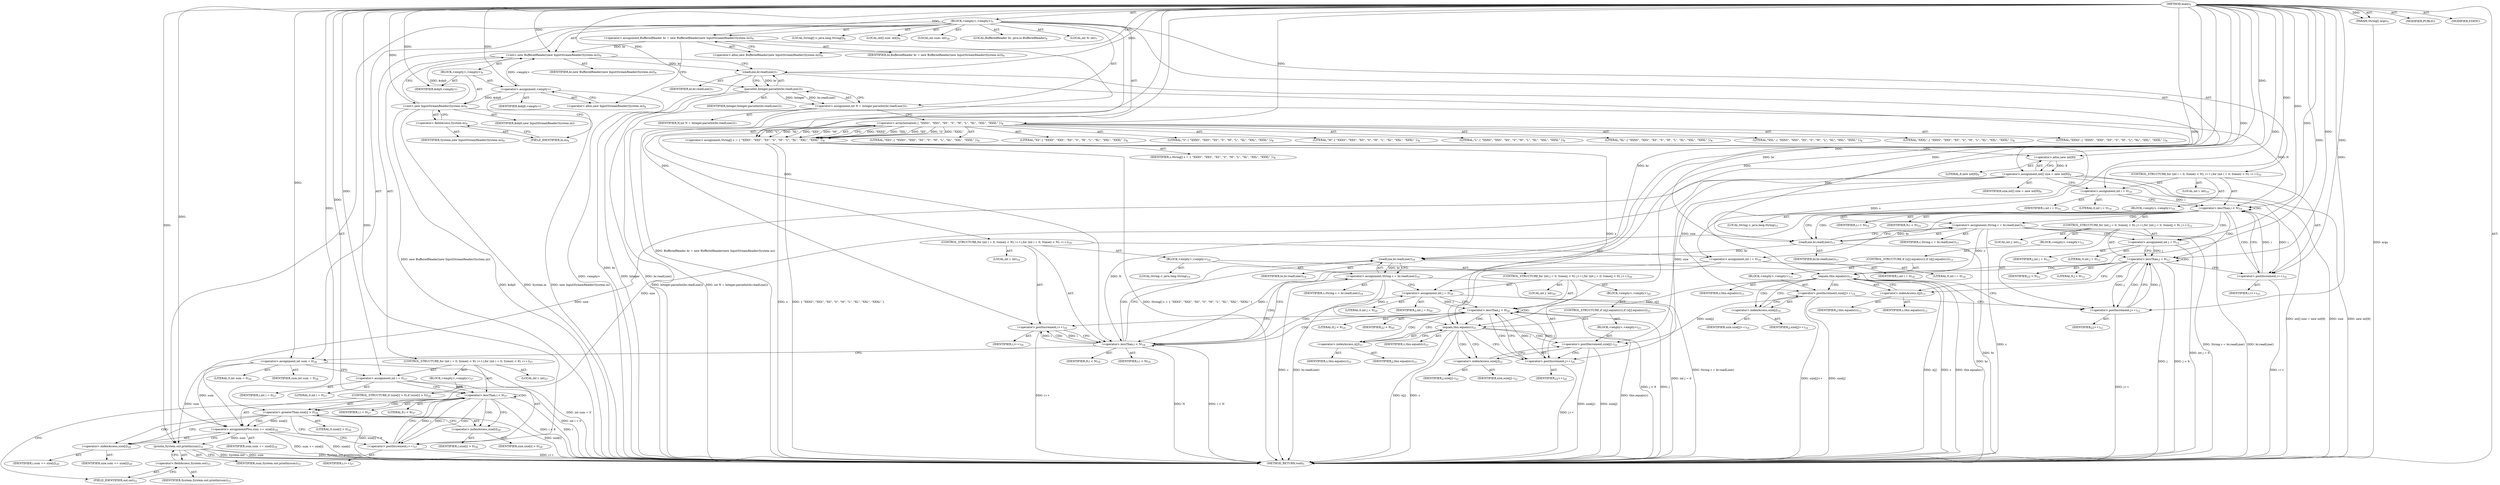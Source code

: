 digraph "main" {  
"19" [label = <(METHOD,main)<SUB>5</SUB>> ]
"20" [label = <(PARAM,String[] args)<SUB>5</SUB>> ]
"21" [label = <(BLOCK,&lt;empty&gt;,&lt;empty&gt;)<SUB>5</SUB>> ]
"4" [label = <(LOCAL,BufferedReader br: java.io.BufferedReader)<SUB>6</SUB>> ]
"22" [label = <(&lt;operator&gt;.assignment,BufferedReader br = new BufferedReader(new InputStreamReader(System.in)))<SUB>6</SUB>> ]
"23" [label = <(IDENTIFIER,br,BufferedReader br = new BufferedReader(new InputStreamReader(System.in)))<SUB>6</SUB>> ]
"24" [label = <(&lt;operator&gt;.alloc,new BufferedReader(new InputStreamReader(System.in)))<SUB>6</SUB>> ]
"25" [label = <(&lt;init&gt;,new BufferedReader(new InputStreamReader(System.in)))<SUB>6</SUB>> ]
"3" [label = <(IDENTIFIER,br,new BufferedReader(new InputStreamReader(System.in)))<SUB>6</SUB>> ]
"26" [label = <(BLOCK,&lt;empty&gt;,&lt;empty&gt;)<SUB>6</SUB>> ]
"27" [label = <(&lt;operator&gt;.assignment,&lt;empty&gt;)> ]
"28" [label = <(IDENTIFIER,$obj0,&lt;empty&gt;)> ]
"29" [label = <(&lt;operator&gt;.alloc,new InputStreamReader(System.in))<SUB>6</SUB>> ]
"30" [label = <(&lt;init&gt;,new InputStreamReader(System.in))<SUB>6</SUB>> ]
"31" [label = <(IDENTIFIER,$obj0,new InputStreamReader(System.in))> ]
"32" [label = <(&lt;operator&gt;.fieldAccess,System.in)<SUB>6</SUB>> ]
"33" [label = <(IDENTIFIER,System,new InputStreamReader(System.in))<SUB>6</SUB>> ]
"34" [label = <(FIELD_IDENTIFIER,in,in)<SUB>6</SUB>> ]
"35" [label = <(IDENTIFIER,$obj0,&lt;empty&gt;)> ]
"36" [label = <(LOCAL,int N: int)<SUB>7</SUB>> ]
"37" [label = <(&lt;operator&gt;.assignment,int N = Integer.parseInt(br.readLine()))<SUB>7</SUB>> ]
"38" [label = <(IDENTIFIER,N,int N = Integer.parseInt(br.readLine()))<SUB>7</SUB>> ]
"39" [label = <(parseInt,Integer.parseInt(br.readLine()))<SUB>7</SUB>> ]
"40" [label = <(IDENTIFIER,Integer,Integer.parseInt(br.readLine()))<SUB>7</SUB>> ]
"41" [label = <(readLine,br.readLine())<SUB>7</SUB>> ]
"42" [label = <(IDENTIFIER,br,br.readLine())<SUB>7</SUB>> ]
"43" [label = <(LOCAL,String[] s: java.lang.String[])<SUB>8</SUB>> ]
"44" [label = <(&lt;operator&gt;.assignment,String[] s = { &quot;XXXS&quot;, &quot;XXS&quot;, &quot;XS&quot;, &quot;S&quot;, &quot;M&quot;, &quot;L&quot;, &quot;XL&quot;, &quot;XXL&quot;, &quot;XXXL&quot; })<SUB>8</SUB>> ]
"45" [label = <(IDENTIFIER,s,String[] s = { &quot;XXXS&quot;, &quot;XXS&quot;, &quot;XS&quot;, &quot;S&quot;, &quot;M&quot;, &quot;L&quot;, &quot;XL&quot;, &quot;XXL&quot;, &quot;XXXL&quot; })<SUB>8</SUB>> ]
"46" [label = <(&lt;operator&gt;.arrayInitializer,{ &quot;XXXS&quot;, &quot;XXS&quot;, &quot;XS&quot;, &quot;S&quot;, &quot;M&quot;, &quot;L&quot;, &quot;XL&quot;, &quot;XXL&quot;, &quot;XXXL&quot; })<SUB>8</SUB>> ]
"47" [label = <(LITERAL,&quot;XXXS&quot;,{ &quot;XXXS&quot;, &quot;XXS&quot;, &quot;XS&quot;, &quot;S&quot;, &quot;M&quot;, &quot;L&quot;, &quot;XL&quot;, &quot;XXL&quot;, &quot;XXXL&quot; })<SUB>8</SUB>> ]
"48" [label = <(LITERAL,&quot;XXS&quot;,{ &quot;XXXS&quot;, &quot;XXS&quot;, &quot;XS&quot;, &quot;S&quot;, &quot;M&quot;, &quot;L&quot;, &quot;XL&quot;, &quot;XXL&quot;, &quot;XXXL&quot; })<SUB>8</SUB>> ]
"49" [label = <(LITERAL,&quot;XS&quot;,{ &quot;XXXS&quot;, &quot;XXS&quot;, &quot;XS&quot;, &quot;S&quot;, &quot;M&quot;, &quot;L&quot;, &quot;XL&quot;, &quot;XXL&quot;, &quot;XXXL&quot; })<SUB>8</SUB>> ]
"50" [label = <(LITERAL,&quot;S&quot;,{ &quot;XXXS&quot;, &quot;XXS&quot;, &quot;XS&quot;, &quot;S&quot;, &quot;M&quot;, &quot;L&quot;, &quot;XL&quot;, &quot;XXL&quot;, &quot;XXXL&quot; })<SUB>8</SUB>> ]
"51" [label = <(LITERAL,&quot;M&quot;,{ &quot;XXXS&quot;, &quot;XXS&quot;, &quot;XS&quot;, &quot;S&quot;, &quot;M&quot;, &quot;L&quot;, &quot;XL&quot;, &quot;XXL&quot;, &quot;XXXL&quot; })<SUB>8</SUB>> ]
"52" [label = <(LITERAL,&quot;L&quot;,{ &quot;XXXS&quot;, &quot;XXS&quot;, &quot;XS&quot;, &quot;S&quot;, &quot;M&quot;, &quot;L&quot;, &quot;XL&quot;, &quot;XXL&quot;, &quot;XXXL&quot; })<SUB>8</SUB>> ]
"53" [label = <(LITERAL,&quot;XL&quot;,{ &quot;XXXS&quot;, &quot;XXS&quot;, &quot;XS&quot;, &quot;S&quot;, &quot;M&quot;, &quot;L&quot;, &quot;XL&quot;, &quot;XXL&quot;, &quot;XXXL&quot; })<SUB>8</SUB>> ]
"54" [label = <(LITERAL,&quot;XXL&quot;,{ &quot;XXXS&quot;, &quot;XXS&quot;, &quot;XS&quot;, &quot;S&quot;, &quot;M&quot;, &quot;L&quot;, &quot;XL&quot;, &quot;XXL&quot;, &quot;XXXL&quot; })<SUB>8</SUB>> ]
"55" [label = <(LITERAL,&quot;XXXL&quot;,{ &quot;XXXS&quot;, &quot;XXS&quot;, &quot;XS&quot;, &quot;S&quot;, &quot;M&quot;, &quot;L&quot;, &quot;XL&quot;, &quot;XXL&quot;, &quot;XXXL&quot; })<SUB>8</SUB>> ]
"56" [label = <(LOCAL,int[] size: int[])<SUB>9</SUB>> ]
"57" [label = <(&lt;operator&gt;.assignment,int[] size = new int[9])<SUB>9</SUB>> ]
"58" [label = <(IDENTIFIER,size,int[] size = new int[9])<SUB>9</SUB>> ]
"59" [label = <(&lt;operator&gt;.alloc,new int[9])> ]
"60" [label = <(LITERAL,9,new int[9])<SUB>9</SUB>> ]
"61" [label = <(CONTROL_STRUCTURE,for (int i = 0; Some(i &lt; N); i++),for (int i = 0; Some(i &lt; N); i++))<SUB>10</SUB>> ]
"62" [label = <(LOCAL,int i: int)<SUB>10</SUB>> ]
"63" [label = <(&lt;operator&gt;.assignment,int i = 0)<SUB>10</SUB>> ]
"64" [label = <(IDENTIFIER,i,int i = 0)<SUB>10</SUB>> ]
"65" [label = <(LITERAL,0,int i = 0)<SUB>10</SUB>> ]
"66" [label = <(&lt;operator&gt;.lessThan,i &lt; N)<SUB>10</SUB>> ]
"67" [label = <(IDENTIFIER,i,i &lt; N)<SUB>10</SUB>> ]
"68" [label = <(IDENTIFIER,N,i &lt; N)<SUB>10</SUB>> ]
"69" [label = <(&lt;operator&gt;.postIncrement,i++)<SUB>10</SUB>> ]
"70" [label = <(IDENTIFIER,i,i++)<SUB>10</SUB>> ]
"71" [label = <(BLOCK,&lt;empty&gt;,&lt;empty&gt;)<SUB>10</SUB>> ]
"72" [label = <(LOCAL,String c: java.lang.String)<SUB>11</SUB>> ]
"73" [label = <(&lt;operator&gt;.assignment,String c = br.readLine())<SUB>11</SUB>> ]
"74" [label = <(IDENTIFIER,c,String c = br.readLine())<SUB>11</SUB>> ]
"75" [label = <(readLine,br.readLine())<SUB>11</SUB>> ]
"76" [label = <(IDENTIFIER,br,br.readLine())<SUB>11</SUB>> ]
"77" [label = <(CONTROL_STRUCTURE,for (int j = 0; Some(j &lt; 9); j++),for (int j = 0; Some(j &lt; 9); j++))<SUB>12</SUB>> ]
"78" [label = <(LOCAL,int j: int)<SUB>12</SUB>> ]
"79" [label = <(&lt;operator&gt;.assignment,int j = 0)<SUB>12</SUB>> ]
"80" [label = <(IDENTIFIER,j,int j = 0)<SUB>12</SUB>> ]
"81" [label = <(LITERAL,0,int j = 0)<SUB>12</SUB>> ]
"82" [label = <(&lt;operator&gt;.lessThan,j &lt; 9)<SUB>12</SUB>> ]
"83" [label = <(IDENTIFIER,j,j &lt; 9)<SUB>12</SUB>> ]
"84" [label = <(LITERAL,9,j &lt; 9)<SUB>12</SUB>> ]
"85" [label = <(&lt;operator&gt;.postIncrement,j++)<SUB>12</SUB>> ]
"86" [label = <(IDENTIFIER,j,j++)<SUB>12</SUB>> ]
"87" [label = <(BLOCK,&lt;empty&gt;,&lt;empty&gt;)<SUB>12</SUB>> ]
"88" [label = <(CONTROL_STRUCTURE,if (s[j].equals(c)),if (s[j].equals(c)))<SUB>13</SUB>> ]
"89" [label = <(equals,this.equals(c))<SUB>13</SUB>> ]
"90" [label = <(&lt;operator&gt;.indexAccess,s[j])<SUB>13</SUB>> ]
"91" [label = <(IDENTIFIER,s,this.equals(c))<SUB>13</SUB>> ]
"92" [label = <(IDENTIFIER,j,this.equals(c))<SUB>13</SUB>> ]
"93" [label = <(IDENTIFIER,c,this.equals(c))<SUB>13</SUB>> ]
"94" [label = <(BLOCK,&lt;empty&gt;,&lt;empty&gt;)<SUB>13</SUB>> ]
"95" [label = <(&lt;operator&gt;.postIncrement,size[j]++)<SUB>14</SUB>> ]
"96" [label = <(&lt;operator&gt;.indexAccess,size[j])<SUB>14</SUB>> ]
"97" [label = <(IDENTIFIER,size,size[j]++)<SUB>14</SUB>> ]
"98" [label = <(IDENTIFIER,j,size[j]++)<SUB>14</SUB>> ]
"99" [label = <(CONTROL_STRUCTURE,for (int i = 0; Some(i &lt; N); i++),for (int i = 0; Some(i &lt; N); i++))<SUB>18</SUB>> ]
"100" [label = <(LOCAL,int i: int)<SUB>18</SUB>> ]
"101" [label = <(&lt;operator&gt;.assignment,int i = 0)<SUB>18</SUB>> ]
"102" [label = <(IDENTIFIER,i,int i = 0)<SUB>18</SUB>> ]
"103" [label = <(LITERAL,0,int i = 0)<SUB>18</SUB>> ]
"104" [label = <(&lt;operator&gt;.lessThan,i &lt; N)<SUB>18</SUB>> ]
"105" [label = <(IDENTIFIER,i,i &lt; N)<SUB>18</SUB>> ]
"106" [label = <(IDENTIFIER,N,i &lt; N)<SUB>18</SUB>> ]
"107" [label = <(&lt;operator&gt;.postIncrement,i++)<SUB>18</SUB>> ]
"108" [label = <(IDENTIFIER,i,i++)<SUB>18</SUB>> ]
"109" [label = <(BLOCK,&lt;empty&gt;,&lt;empty&gt;)<SUB>18</SUB>> ]
"110" [label = <(LOCAL,String c: java.lang.String)<SUB>19</SUB>> ]
"111" [label = <(&lt;operator&gt;.assignment,String c = br.readLine())<SUB>19</SUB>> ]
"112" [label = <(IDENTIFIER,c,String c = br.readLine())<SUB>19</SUB>> ]
"113" [label = <(readLine,br.readLine())<SUB>19</SUB>> ]
"114" [label = <(IDENTIFIER,br,br.readLine())<SUB>19</SUB>> ]
"115" [label = <(CONTROL_STRUCTURE,for (int j = 0; Some(j &lt; 9); j++),for (int j = 0; Some(j &lt; 9); j++))<SUB>20</SUB>> ]
"116" [label = <(LOCAL,int j: int)<SUB>20</SUB>> ]
"117" [label = <(&lt;operator&gt;.assignment,int j = 0)<SUB>20</SUB>> ]
"118" [label = <(IDENTIFIER,j,int j = 0)<SUB>20</SUB>> ]
"119" [label = <(LITERAL,0,int j = 0)<SUB>20</SUB>> ]
"120" [label = <(&lt;operator&gt;.lessThan,j &lt; 9)<SUB>20</SUB>> ]
"121" [label = <(IDENTIFIER,j,j &lt; 9)<SUB>20</SUB>> ]
"122" [label = <(LITERAL,9,j &lt; 9)<SUB>20</SUB>> ]
"123" [label = <(&lt;operator&gt;.postIncrement,j++)<SUB>20</SUB>> ]
"124" [label = <(IDENTIFIER,j,j++)<SUB>20</SUB>> ]
"125" [label = <(BLOCK,&lt;empty&gt;,&lt;empty&gt;)<SUB>20</SUB>> ]
"126" [label = <(CONTROL_STRUCTURE,if (s[j].equals(c)),if (s[j].equals(c)))<SUB>21</SUB>> ]
"127" [label = <(equals,this.equals(c))<SUB>21</SUB>> ]
"128" [label = <(&lt;operator&gt;.indexAccess,s[j])<SUB>21</SUB>> ]
"129" [label = <(IDENTIFIER,s,this.equals(c))<SUB>21</SUB>> ]
"130" [label = <(IDENTIFIER,j,this.equals(c))<SUB>21</SUB>> ]
"131" [label = <(IDENTIFIER,c,this.equals(c))<SUB>21</SUB>> ]
"132" [label = <(BLOCK,&lt;empty&gt;,&lt;empty&gt;)<SUB>21</SUB>> ]
"133" [label = <(&lt;operator&gt;.postDecrement,size[j]--)<SUB>22</SUB>> ]
"134" [label = <(&lt;operator&gt;.indexAccess,size[j])<SUB>22</SUB>> ]
"135" [label = <(IDENTIFIER,size,size[j]--)<SUB>22</SUB>> ]
"136" [label = <(IDENTIFIER,j,size[j]--)<SUB>22</SUB>> ]
"137" [label = <(LOCAL,int sum: int)<SUB>26</SUB>> ]
"138" [label = <(&lt;operator&gt;.assignment,int sum = 0)<SUB>26</SUB>> ]
"139" [label = <(IDENTIFIER,sum,int sum = 0)<SUB>26</SUB>> ]
"140" [label = <(LITERAL,0,int sum = 0)<SUB>26</SUB>> ]
"141" [label = <(CONTROL_STRUCTURE,for (int i = 0; Some(i &lt; 9); i++),for (int i = 0; Some(i &lt; 9); i++))<SUB>27</SUB>> ]
"142" [label = <(LOCAL,int i: int)<SUB>27</SUB>> ]
"143" [label = <(&lt;operator&gt;.assignment,int i = 0)<SUB>27</SUB>> ]
"144" [label = <(IDENTIFIER,i,int i = 0)<SUB>27</SUB>> ]
"145" [label = <(LITERAL,0,int i = 0)<SUB>27</SUB>> ]
"146" [label = <(&lt;operator&gt;.lessThan,i &lt; 9)<SUB>27</SUB>> ]
"147" [label = <(IDENTIFIER,i,i &lt; 9)<SUB>27</SUB>> ]
"148" [label = <(LITERAL,9,i &lt; 9)<SUB>27</SUB>> ]
"149" [label = <(&lt;operator&gt;.postIncrement,i++)<SUB>27</SUB>> ]
"150" [label = <(IDENTIFIER,i,i++)<SUB>27</SUB>> ]
"151" [label = <(BLOCK,&lt;empty&gt;,&lt;empty&gt;)<SUB>27</SUB>> ]
"152" [label = <(CONTROL_STRUCTURE,if (size[i] &gt; 0),if (size[i] &gt; 0))<SUB>28</SUB>> ]
"153" [label = <(&lt;operator&gt;.greaterThan,size[i] &gt; 0)<SUB>28</SUB>> ]
"154" [label = <(&lt;operator&gt;.indexAccess,size[i])<SUB>28</SUB>> ]
"155" [label = <(IDENTIFIER,size,size[i] &gt; 0)<SUB>28</SUB>> ]
"156" [label = <(IDENTIFIER,i,size[i] &gt; 0)<SUB>28</SUB>> ]
"157" [label = <(LITERAL,0,size[i] &gt; 0)<SUB>28</SUB>> ]
"158" [label = <(&lt;operator&gt;.assignmentPlus,sum += size[i])<SUB>29</SUB>> ]
"159" [label = <(IDENTIFIER,sum,sum += size[i])<SUB>29</SUB>> ]
"160" [label = <(&lt;operator&gt;.indexAccess,size[i])<SUB>29</SUB>> ]
"161" [label = <(IDENTIFIER,size,sum += size[i])<SUB>29</SUB>> ]
"162" [label = <(IDENTIFIER,i,sum += size[i])<SUB>29</SUB>> ]
"163" [label = <(println,System.out.println(sum))<SUB>31</SUB>> ]
"164" [label = <(&lt;operator&gt;.fieldAccess,System.out)<SUB>31</SUB>> ]
"165" [label = <(IDENTIFIER,System,System.out.println(sum))<SUB>31</SUB>> ]
"166" [label = <(FIELD_IDENTIFIER,out,out)<SUB>31</SUB>> ]
"167" [label = <(IDENTIFIER,sum,System.out.println(sum))<SUB>31</SUB>> ]
"168" [label = <(MODIFIER,PUBLIC)> ]
"169" [label = <(MODIFIER,STATIC)> ]
"170" [label = <(METHOD_RETURN,void)<SUB>5</SUB>> ]
  "19" -> "20"  [ label = "AST: "] 
  "19" -> "21"  [ label = "AST: "] 
  "19" -> "168"  [ label = "AST: "] 
  "19" -> "169"  [ label = "AST: "] 
  "19" -> "170"  [ label = "AST: "] 
  "21" -> "4"  [ label = "AST: "] 
  "21" -> "22"  [ label = "AST: "] 
  "21" -> "25"  [ label = "AST: "] 
  "21" -> "36"  [ label = "AST: "] 
  "21" -> "37"  [ label = "AST: "] 
  "21" -> "43"  [ label = "AST: "] 
  "21" -> "44"  [ label = "AST: "] 
  "21" -> "56"  [ label = "AST: "] 
  "21" -> "57"  [ label = "AST: "] 
  "21" -> "61"  [ label = "AST: "] 
  "21" -> "99"  [ label = "AST: "] 
  "21" -> "137"  [ label = "AST: "] 
  "21" -> "138"  [ label = "AST: "] 
  "21" -> "141"  [ label = "AST: "] 
  "21" -> "163"  [ label = "AST: "] 
  "22" -> "23"  [ label = "AST: "] 
  "22" -> "24"  [ label = "AST: "] 
  "25" -> "3"  [ label = "AST: "] 
  "25" -> "26"  [ label = "AST: "] 
  "26" -> "27"  [ label = "AST: "] 
  "26" -> "30"  [ label = "AST: "] 
  "26" -> "35"  [ label = "AST: "] 
  "27" -> "28"  [ label = "AST: "] 
  "27" -> "29"  [ label = "AST: "] 
  "30" -> "31"  [ label = "AST: "] 
  "30" -> "32"  [ label = "AST: "] 
  "32" -> "33"  [ label = "AST: "] 
  "32" -> "34"  [ label = "AST: "] 
  "37" -> "38"  [ label = "AST: "] 
  "37" -> "39"  [ label = "AST: "] 
  "39" -> "40"  [ label = "AST: "] 
  "39" -> "41"  [ label = "AST: "] 
  "41" -> "42"  [ label = "AST: "] 
  "44" -> "45"  [ label = "AST: "] 
  "44" -> "46"  [ label = "AST: "] 
  "46" -> "47"  [ label = "AST: "] 
  "46" -> "48"  [ label = "AST: "] 
  "46" -> "49"  [ label = "AST: "] 
  "46" -> "50"  [ label = "AST: "] 
  "46" -> "51"  [ label = "AST: "] 
  "46" -> "52"  [ label = "AST: "] 
  "46" -> "53"  [ label = "AST: "] 
  "46" -> "54"  [ label = "AST: "] 
  "46" -> "55"  [ label = "AST: "] 
  "57" -> "58"  [ label = "AST: "] 
  "57" -> "59"  [ label = "AST: "] 
  "59" -> "60"  [ label = "AST: "] 
  "61" -> "62"  [ label = "AST: "] 
  "61" -> "63"  [ label = "AST: "] 
  "61" -> "66"  [ label = "AST: "] 
  "61" -> "69"  [ label = "AST: "] 
  "61" -> "71"  [ label = "AST: "] 
  "63" -> "64"  [ label = "AST: "] 
  "63" -> "65"  [ label = "AST: "] 
  "66" -> "67"  [ label = "AST: "] 
  "66" -> "68"  [ label = "AST: "] 
  "69" -> "70"  [ label = "AST: "] 
  "71" -> "72"  [ label = "AST: "] 
  "71" -> "73"  [ label = "AST: "] 
  "71" -> "77"  [ label = "AST: "] 
  "73" -> "74"  [ label = "AST: "] 
  "73" -> "75"  [ label = "AST: "] 
  "75" -> "76"  [ label = "AST: "] 
  "77" -> "78"  [ label = "AST: "] 
  "77" -> "79"  [ label = "AST: "] 
  "77" -> "82"  [ label = "AST: "] 
  "77" -> "85"  [ label = "AST: "] 
  "77" -> "87"  [ label = "AST: "] 
  "79" -> "80"  [ label = "AST: "] 
  "79" -> "81"  [ label = "AST: "] 
  "82" -> "83"  [ label = "AST: "] 
  "82" -> "84"  [ label = "AST: "] 
  "85" -> "86"  [ label = "AST: "] 
  "87" -> "88"  [ label = "AST: "] 
  "88" -> "89"  [ label = "AST: "] 
  "88" -> "94"  [ label = "AST: "] 
  "89" -> "90"  [ label = "AST: "] 
  "89" -> "93"  [ label = "AST: "] 
  "90" -> "91"  [ label = "AST: "] 
  "90" -> "92"  [ label = "AST: "] 
  "94" -> "95"  [ label = "AST: "] 
  "95" -> "96"  [ label = "AST: "] 
  "96" -> "97"  [ label = "AST: "] 
  "96" -> "98"  [ label = "AST: "] 
  "99" -> "100"  [ label = "AST: "] 
  "99" -> "101"  [ label = "AST: "] 
  "99" -> "104"  [ label = "AST: "] 
  "99" -> "107"  [ label = "AST: "] 
  "99" -> "109"  [ label = "AST: "] 
  "101" -> "102"  [ label = "AST: "] 
  "101" -> "103"  [ label = "AST: "] 
  "104" -> "105"  [ label = "AST: "] 
  "104" -> "106"  [ label = "AST: "] 
  "107" -> "108"  [ label = "AST: "] 
  "109" -> "110"  [ label = "AST: "] 
  "109" -> "111"  [ label = "AST: "] 
  "109" -> "115"  [ label = "AST: "] 
  "111" -> "112"  [ label = "AST: "] 
  "111" -> "113"  [ label = "AST: "] 
  "113" -> "114"  [ label = "AST: "] 
  "115" -> "116"  [ label = "AST: "] 
  "115" -> "117"  [ label = "AST: "] 
  "115" -> "120"  [ label = "AST: "] 
  "115" -> "123"  [ label = "AST: "] 
  "115" -> "125"  [ label = "AST: "] 
  "117" -> "118"  [ label = "AST: "] 
  "117" -> "119"  [ label = "AST: "] 
  "120" -> "121"  [ label = "AST: "] 
  "120" -> "122"  [ label = "AST: "] 
  "123" -> "124"  [ label = "AST: "] 
  "125" -> "126"  [ label = "AST: "] 
  "126" -> "127"  [ label = "AST: "] 
  "126" -> "132"  [ label = "AST: "] 
  "127" -> "128"  [ label = "AST: "] 
  "127" -> "131"  [ label = "AST: "] 
  "128" -> "129"  [ label = "AST: "] 
  "128" -> "130"  [ label = "AST: "] 
  "132" -> "133"  [ label = "AST: "] 
  "133" -> "134"  [ label = "AST: "] 
  "134" -> "135"  [ label = "AST: "] 
  "134" -> "136"  [ label = "AST: "] 
  "138" -> "139"  [ label = "AST: "] 
  "138" -> "140"  [ label = "AST: "] 
  "141" -> "142"  [ label = "AST: "] 
  "141" -> "143"  [ label = "AST: "] 
  "141" -> "146"  [ label = "AST: "] 
  "141" -> "149"  [ label = "AST: "] 
  "141" -> "151"  [ label = "AST: "] 
  "143" -> "144"  [ label = "AST: "] 
  "143" -> "145"  [ label = "AST: "] 
  "146" -> "147"  [ label = "AST: "] 
  "146" -> "148"  [ label = "AST: "] 
  "149" -> "150"  [ label = "AST: "] 
  "151" -> "152"  [ label = "AST: "] 
  "152" -> "153"  [ label = "AST: "] 
  "152" -> "158"  [ label = "AST: "] 
  "153" -> "154"  [ label = "AST: "] 
  "153" -> "157"  [ label = "AST: "] 
  "154" -> "155"  [ label = "AST: "] 
  "154" -> "156"  [ label = "AST: "] 
  "158" -> "159"  [ label = "AST: "] 
  "158" -> "160"  [ label = "AST: "] 
  "160" -> "161"  [ label = "AST: "] 
  "160" -> "162"  [ label = "AST: "] 
  "163" -> "164"  [ label = "AST: "] 
  "163" -> "167"  [ label = "AST: "] 
  "164" -> "165"  [ label = "AST: "] 
  "164" -> "166"  [ label = "AST: "] 
  "22" -> "29"  [ label = "CFG: "] 
  "25" -> "41"  [ label = "CFG: "] 
  "37" -> "46"  [ label = "CFG: "] 
  "44" -> "59"  [ label = "CFG: "] 
  "57" -> "63"  [ label = "CFG: "] 
  "138" -> "143"  [ label = "CFG: "] 
  "163" -> "170"  [ label = "CFG: "] 
  "24" -> "22"  [ label = "CFG: "] 
  "39" -> "37"  [ label = "CFG: "] 
  "46" -> "44"  [ label = "CFG: "] 
  "59" -> "57"  [ label = "CFG: "] 
  "63" -> "66"  [ label = "CFG: "] 
  "66" -> "75"  [ label = "CFG: "] 
  "66" -> "101"  [ label = "CFG: "] 
  "69" -> "66"  [ label = "CFG: "] 
  "101" -> "104"  [ label = "CFG: "] 
  "104" -> "113"  [ label = "CFG: "] 
  "104" -> "138"  [ label = "CFG: "] 
  "107" -> "104"  [ label = "CFG: "] 
  "143" -> "146"  [ label = "CFG: "] 
  "146" -> "154"  [ label = "CFG: "] 
  "146" -> "166"  [ label = "CFG: "] 
  "149" -> "146"  [ label = "CFG: "] 
  "164" -> "163"  [ label = "CFG: "] 
  "27" -> "34"  [ label = "CFG: "] 
  "30" -> "25"  [ label = "CFG: "] 
  "41" -> "39"  [ label = "CFG: "] 
  "73" -> "79"  [ label = "CFG: "] 
  "111" -> "117"  [ label = "CFG: "] 
  "166" -> "164"  [ label = "CFG: "] 
  "29" -> "27"  [ label = "CFG: "] 
  "32" -> "30"  [ label = "CFG: "] 
  "75" -> "73"  [ label = "CFG: "] 
  "79" -> "82"  [ label = "CFG: "] 
  "82" -> "90"  [ label = "CFG: "] 
  "82" -> "69"  [ label = "CFG: "] 
  "85" -> "82"  [ label = "CFG: "] 
  "113" -> "111"  [ label = "CFG: "] 
  "117" -> "120"  [ label = "CFG: "] 
  "120" -> "128"  [ label = "CFG: "] 
  "120" -> "107"  [ label = "CFG: "] 
  "123" -> "120"  [ label = "CFG: "] 
  "153" -> "160"  [ label = "CFG: "] 
  "153" -> "149"  [ label = "CFG: "] 
  "158" -> "149"  [ label = "CFG: "] 
  "34" -> "32"  [ label = "CFG: "] 
  "154" -> "153"  [ label = "CFG: "] 
  "160" -> "158"  [ label = "CFG: "] 
  "89" -> "96"  [ label = "CFG: "] 
  "89" -> "85"  [ label = "CFG: "] 
  "127" -> "134"  [ label = "CFG: "] 
  "127" -> "123"  [ label = "CFG: "] 
  "90" -> "89"  [ label = "CFG: "] 
  "95" -> "85"  [ label = "CFG: "] 
  "128" -> "127"  [ label = "CFG: "] 
  "133" -> "123"  [ label = "CFG: "] 
  "96" -> "95"  [ label = "CFG: "] 
  "134" -> "133"  [ label = "CFG: "] 
  "19" -> "24"  [ label = "CFG: "] 
  "20" -> "170"  [ label = "DDG: args"] 
  "22" -> "170"  [ label = "DDG: BufferedReader br = new BufferedReader(new InputStreamReader(System.in))"] 
  "27" -> "170"  [ label = "DDG: &lt;empty&gt;"] 
  "30" -> "170"  [ label = "DDG: $obj0"] 
  "30" -> "170"  [ label = "DDG: System.in"] 
  "30" -> "170"  [ label = "DDG: new InputStreamReader(System.in)"] 
  "25" -> "170"  [ label = "DDG: new BufferedReader(new InputStreamReader(System.in))"] 
  "41" -> "170"  [ label = "DDG: br"] 
  "39" -> "170"  [ label = "DDG: br.readLine()"] 
  "37" -> "170"  [ label = "DDG: Integer.parseInt(br.readLine())"] 
  "37" -> "170"  [ label = "DDG: int N = Integer.parseInt(br.readLine())"] 
  "44" -> "170"  [ label = "DDG: s"] 
  "44" -> "170"  [ label = "DDG: { &quot;XXXS&quot;, &quot;XXS&quot;, &quot;XS&quot;, &quot;S&quot;, &quot;M&quot;, &quot;L&quot;, &quot;XL&quot;, &quot;XXL&quot;, &quot;XXXL&quot; }"] 
  "44" -> "170"  [ label = "DDG: String[] s = { &quot;XXXS&quot;, &quot;XXS&quot;, &quot;XS&quot;, &quot;S&quot;, &quot;M&quot;, &quot;L&quot;, &quot;XL&quot;, &quot;XXL&quot;, &quot;XXXL&quot; }"] 
  "57" -> "170"  [ label = "DDG: size"] 
  "57" -> "170"  [ label = "DDG: new int[9]"] 
  "57" -> "170"  [ label = "DDG: int[] size = new int[9]"] 
  "104" -> "170"  [ label = "DDG: N"] 
  "104" -> "170"  [ label = "DDG: i &lt; N"] 
  "138" -> "170"  [ label = "DDG: int sum = 0"] 
  "143" -> "170"  [ label = "DDG: int i = 0"] 
  "146" -> "170"  [ label = "DDG: i"] 
  "146" -> "170"  [ label = "DDG: i &lt; 9"] 
  "163" -> "170"  [ label = "DDG: System.out"] 
  "163" -> "170"  [ label = "DDG: sum"] 
  "163" -> "170"  [ label = "DDG: System.out.println(sum)"] 
  "153" -> "170"  [ label = "DDG: size[i]"] 
  "153" -> "170"  [ label = "DDG: size[i] &gt; 0"] 
  "158" -> "170"  [ label = "DDG: size[i]"] 
  "158" -> "170"  [ label = "DDG: sum += size[i]"] 
  "149" -> "170"  [ label = "DDG: i++"] 
  "111" -> "170"  [ label = "DDG: c"] 
  "113" -> "170"  [ label = "DDG: br"] 
  "111" -> "170"  [ label = "DDG: br.readLine()"] 
  "111" -> "170"  [ label = "DDG: String c = br.readLine()"] 
  "117" -> "170"  [ label = "DDG: int j = 0"] 
  "120" -> "170"  [ label = "DDG: j"] 
  "120" -> "170"  [ label = "DDG: j &lt; 9"] 
  "107" -> "170"  [ label = "DDG: i++"] 
  "127" -> "170"  [ label = "DDG: s[j]"] 
  "127" -> "170"  [ label = "DDG: c"] 
  "127" -> "170"  [ label = "DDG: this.equals(c)"] 
  "133" -> "170"  [ label = "DDG: size[j]"] 
  "133" -> "170"  [ label = "DDG: size[j]--"] 
  "123" -> "170"  [ label = "DDG: j++"] 
  "73" -> "170"  [ label = "DDG: c"] 
  "75" -> "170"  [ label = "DDG: br"] 
  "73" -> "170"  [ label = "DDG: br.readLine()"] 
  "73" -> "170"  [ label = "DDG: String c = br.readLine()"] 
  "79" -> "170"  [ label = "DDG: int j = 0"] 
  "82" -> "170"  [ label = "DDG: j"] 
  "82" -> "170"  [ label = "DDG: j &lt; 9"] 
  "69" -> "170"  [ label = "DDG: i++"] 
  "89" -> "170"  [ label = "DDG: s[j]"] 
  "89" -> "170"  [ label = "DDG: c"] 
  "89" -> "170"  [ label = "DDG: this.equals(c)"] 
  "95" -> "170"  [ label = "DDG: size[j]"] 
  "95" -> "170"  [ label = "DDG: size[j]++"] 
  "85" -> "170"  [ label = "DDG: j++"] 
  "39" -> "170"  [ label = "DDG: Integer"] 
  "19" -> "20"  [ label = "DDG: "] 
  "19" -> "22"  [ label = "DDG: "] 
  "39" -> "37"  [ label = "DDG: Integer"] 
  "39" -> "37"  [ label = "DDG: br.readLine()"] 
  "46" -> "44"  [ label = "DDG: &quot;XXXS&quot;"] 
  "46" -> "44"  [ label = "DDG: &quot;XXL&quot;"] 
  "46" -> "44"  [ label = "DDG: &quot;XS&quot;"] 
  "46" -> "44"  [ label = "DDG: &quot;S&quot;"] 
  "46" -> "44"  [ label = "DDG: &quot;XXXL&quot;"] 
  "46" -> "44"  [ label = "DDG: &quot;L&quot;"] 
  "46" -> "44"  [ label = "DDG: &quot;XL&quot;"] 
  "46" -> "44"  [ label = "DDG: &quot;XXS&quot;"] 
  "46" -> "44"  [ label = "DDG: &quot;M&quot;"] 
  "59" -> "57"  [ label = "DDG: 9"] 
  "19" -> "138"  [ label = "DDG: "] 
  "22" -> "25"  [ label = "DDG: br"] 
  "19" -> "25"  [ label = "DDG: "] 
  "27" -> "25"  [ label = "DDG: &lt;empty&gt;"] 
  "30" -> "25"  [ label = "DDG: $obj0"] 
  "19" -> "63"  [ label = "DDG: "] 
  "19" -> "101"  [ label = "DDG: "] 
  "19" -> "143"  [ label = "DDG: "] 
  "138" -> "163"  [ label = "DDG: sum"] 
  "158" -> "163"  [ label = "DDG: sum"] 
  "19" -> "163"  [ label = "DDG: "] 
  "19" -> "27"  [ label = "DDG: "] 
  "19" -> "35"  [ label = "DDG: "] 
  "19" -> "39"  [ label = "DDG: "] 
  "41" -> "39"  [ label = "DDG: br"] 
  "19" -> "46"  [ label = "DDG: "] 
  "19" -> "59"  [ label = "DDG: "] 
  "63" -> "66"  [ label = "DDG: i"] 
  "69" -> "66"  [ label = "DDG: i"] 
  "19" -> "66"  [ label = "DDG: "] 
  "37" -> "66"  [ label = "DDG: N"] 
  "66" -> "69"  [ label = "DDG: i"] 
  "19" -> "69"  [ label = "DDG: "] 
  "75" -> "73"  [ label = "DDG: br"] 
  "101" -> "104"  [ label = "DDG: i"] 
  "107" -> "104"  [ label = "DDG: i"] 
  "19" -> "104"  [ label = "DDG: "] 
  "66" -> "104"  [ label = "DDG: N"] 
  "104" -> "107"  [ label = "DDG: i"] 
  "19" -> "107"  [ label = "DDG: "] 
  "113" -> "111"  [ label = "DDG: br"] 
  "143" -> "146"  [ label = "DDG: i"] 
  "149" -> "146"  [ label = "DDG: i"] 
  "19" -> "146"  [ label = "DDG: "] 
  "146" -> "149"  [ label = "DDG: i"] 
  "19" -> "149"  [ label = "DDG: "] 
  "27" -> "30"  [ label = "DDG: $obj0"] 
  "19" -> "30"  [ label = "DDG: "] 
  "25" -> "41"  [ label = "DDG: br"] 
  "19" -> "41"  [ label = "DDG: "] 
  "19" -> "79"  [ label = "DDG: "] 
  "19" -> "117"  [ label = "DDG: "] 
  "57" -> "158"  [ label = "DDG: size"] 
  "153" -> "158"  [ label = "DDG: size[i]"] 
  "41" -> "75"  [ label = "DDG: br"] 
  "19" -> "75"  [ label = "DDG: "] 
  "79" -> "82"  [ label = "DDG: j"] 
  "85" -> "82"  [ label = "DDG: j"] 
  "19" -> "82"  [ label = "DDG: "] 
  "82" -> "85"  [ label = "DDG: j"] 
  "19" -> "85"  [ label = "DDG: "] 
  "41" -> "113"  [ label = "DDG: br"] 
  "75" -> "113"  [ label = "DDG: br"] 
  "19" -> "113"  [ label = "DDG: "] 
  "117" -> "120"  [ label = "DDG: j"] 
  "123" -> "120"  [ label = "DDG: j"] 
  "19" -> "120"  [ label = "DDG: "] 
  "120" -> "123"  [ label = "DDG: j"] 
  "19" -> "123"  [ label = "DDG: "] 
  "57" -> "153"  [ label = "DDG: size"] 
  "19" -> "153"  [ label = "DDG: "] 
  "138" -> "158"  [ label = "DDG: sum"] 
  "19" -> "158"  [ label = "DDG: "] 
  "44" -> "89"  [ label = "DDG: s"] 
  "73" -> "89"  [ label = "DDG: c"] 
  "19" -> "89"  [ label = "DDG: "] 
  "44" -> "127"  [ label = "DDG: s"] 
  "89" -> "127"  [ label = "DDG: s[j]"] 
  "111" -> "127"  [ label = "DDG: c"] 
  "19" -> "127"  [ label = "DDG: "] 
  "57" -> "95"  [ label = "DDG: size"] 
  "57" -> "133"  [ label = "DDG: size"] 
  "95" -> "133"  [ label = "DDG: size[j]"] 
  "66" -> "73"  [ label = "CDG: "] 
  "66" -> "66"  [ label = "CDG: "] 
  "66" -> "75"  [ label = "CDG: "] 
  "66" -> "69"  [ label = "CDG: "] 
  "66" -> "82"  [ label = "CDG: "] 
  "66" -> "79"  [ label = "CDG: "] 
  "104" -> "107"  [ label = "CDG: "] 
  "104" -> "120"  [ label = "CDG: "] 
  "104" -> "113"  [ label = "CDG: "] 
  "104" -> "104"  [ label = "CDG: "] 
  "104" -> "117"  [ label = "CDG: "] 
  "104" -> "111"  [ label = "CDG: "] 
  "146" -> "154"  [ label = "CDG: "] 
  "146" -> "146"  [ label = "CDG: "] 
  "146" -> "149"  [ label = "CDG: "] 
  "146" -> "153"  [ label = "CDG: "] 
  "82" -> "89"  [ label = "CDG: "] 
  "82" -> "85"  [ label = "CDG: "] 
  "82" -> "82"  [ label = "CDG: "] 
  "82" -> "90"  [ label = "CDG: "] 
  "120" -> "120"  [ label = "CDG: "] 
  "120" -> "128"  [ label = "CDG: "] 
  "120" -> "123"  [ label = "CDG: "] 
  "120" -> "127"  [ label = "CDG: "] 
  "153" -> "160"  [ label = "CDG: "] 
  "153" -> "158"  [ label = "CDG: "] 
  "89" -> "96"  [ label = "CDG: "] 
  "89" -> "95"  [ label = "CDG: "] 
  "127" -> "134"  [ label = "CDG: "] 
  "127" -> "133"  [ label = "CDG: "] 
}
